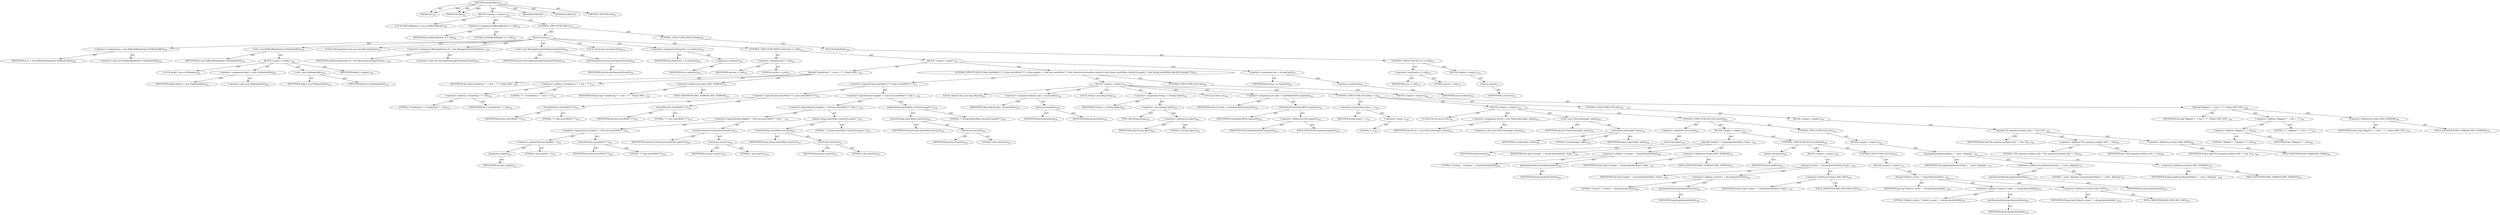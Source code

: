 digraph "createFolders" {  
"111669149699" [label = <(METHOD,createFolders)<SUB>325</SUB>> ]
"115964116995" [label = <(PARAM,this)<SUB>325</SUB>> ]
"115964117000" [label = <(PARAM,File file)<SUB>325</SUB>> ]
"25769803825" [label = <(BLOCK,&lt;empty&gt;,&lt;empty&gt;)<SUB>325</SUB>> ]
"94489280542" [label = <(LOCAL,BufferedReader in: java.io.BufferedReader)<SUB>326</SUB>> ]
"30064771354" [label = <(&lt;operator&gt;.assignment,BufferedReader in = null)<SUB>326</SUB>> ]
"68719476946" [label = <(IDENTIFIER,in,BufferedReader in = null)<SUB>326</SUB>> ]
"90194313277" [label = <(LITERAL,null,BufferedReader in = null)<SUB>326</SUB>> ]
"47244640290" [label = <(CONTROL_STRUCTURE,TRY,try)<SUB>327</SUB>> ]
"25769803826" [label = <(BLOCK,try,try)<SUB>327</SUB>> ]
"30064771355" [label = <(&lt;operator&gt;.assignment,in = new BufferedReader(new FileReader(file)))<SUB>328</SUB>> ]
"68719476947" [label = <(IDENTIFIER,in,in = new BufferedReader(new FileReader(file)))<SUB>328</SUB>> ]
"30064771356" [label = <(&lt;operator&gt;.alloc,new BufferedReader(new FileReader(file)))<SUB>328</SUB>> ]
"30064771357" [label = <(&lt;init&gt;,new BufferedReader(new FileReader(file)))<SUB>328</SUB>> ]
"68719476948" [label = <(IDENTIFIER,in,new BufferedReader(new FileReader(file)))<SUB>328</SUB>> ]
"25769803827" [label = <(BLOCK,&lt;empty&gt;,&lt;empty&gt;)<SUB>328</SUB>> ]
"94489280543" [label = <(LOCAL,$obj12: java.io.FileReader)<SUB>328</SUB>> ]
"30064771358" [label = <(&lt;operator&gt;.assignment,$obj12 = new FileReader(file))<SUB>328</SUB>> ]
"68719476949" [label = <(IDENTIFIER,$obj12,$obj12 = new FileReader(file))<SUB>328</SUB>> ]
"30064771359" [label = <(&lt;operator&gt;.alloc,new FileReader(file))<SUB>328</SUB>> ]
"30064771360" [label = <(&lt;init&gt;,new FileReader(file))<SUB>328</SUB>> ]
"68719476950" [label = <(IDENTIFIER,$obj12,new FileReader(file))<SUB>328</SUB>> ]
"68719476951" [label = <(IDENTIFIER,file,new FileReader(file))<SUB>328</SUB>> ]
"68719476952" [label = <(IDENTIFIER,$obj12,&lt;empty&gt;)<SUB>328</SUB>> ]
"94489280544" [label = <(LOCAL,MessageFormat mf: java.text.MessageFormat)<SUB>329</SUB>> ]
"30064771361" [label = <(&lt;operator&gt;.assignment,MessageFormat mf = new MessageFormat(getFilenam...)<SUB>329</SUB>> ]
"68719476953" [label = <(IDENTIFIER,mf,MessageFormat mf = new MessageFormat(getFilenam...)<SUB>329</SUB>> ]
"30064771362" [label = <(&lt;operator&gt;.alloc,new MessageFormat(getFilenameFormat()))<SUB>329</SUB>> ]
"30064771363" [label = <(&lt;init&gt;,new MessageFormat(getFilenameFormat()))<SUB>329</SUB>> ]
"68719476954" [label = <(IDENTIFIER,mf,new MessageFormat(getFilenameFormat()))<SUB>329</SUB>> ]
"30064771364" [label = <(getFilenameFormat,this.getFilenameFormat())<SUB>329</SUB>> ]
"68719476777" [label = <(IDENTIFIER,this,this.getFilenameFormat())<SUB>329</SUB>> ]
"94489280545" [label = <(LOCAL,String line: java.lang.String)<SUB>330</SUB>> ]
"30064771365" [label = <(&lt;operator&gt;.assignment,String line = in.readLine())<SUB>330</SUB>> ]
"68719476955" [label = <(IDENTIFIER,line,String line = in.readLine())<SUB>330</SUB>> ]
"30064771366" [label = <(readLine,in.readLine())<SUB>330</SUB>> ]
"68719476956" [label = <(IDENTIFIER,in,in.readLine())<SUB>330</SUB>> ]
"47244640291" [label = <(CONTROL_STRUCTURE,WHILE,while (line != null))<SUB>331</SUB>> ]
"30064771367" [label = <(&lt;operator&gt;.notEquals,line != null)<SUB>331</SUB>> ]
"68719476957" [label = <(IDENTIFIER,line,line != null)<SUB>331</SUB>> ]
"90194313278" [label = <(LITERAL,null,line != null)<SUB>331</SUB>> ]
"25769803828" [label = <(BLOCK,&lt;empty&gt;,&lt;empty&gt;)<SUB>331</SUB>> ]
"30064771368" [label = <(log,log(&quot;Considering \&quot;&quot; + line + &quot;\&quot;&quot;, Project.MSG...)<SUB>332</SUB>> ]
"68719476778" [label = <(IDENTIFIER,this,log(&quot;Considering \&quot;&quot; + line + &quot;\&quot;&quot;, Project.MSG...)<SUB>332</SUB>> ]
"30064771369" [label = <(&lt;operator&gt;.addition,&quot;Considering \&quot;&quot; + line + &quot;\&quot;&quot;)<SUB>332</SUB>> ]
"30064771370" [label = <(&lt;operator&gt;.addition,&quot;Considering \&quot;&quot; + line)<SUB>332</SUB>> ]
"90194313279" [label = <(LITERAL,&quot;Considering \&quot;&quot;,&quot;Considering \&quot;&quot; + line)<SUB>332</SUB>> ]
"68719476958" [label = <(IDENTIFIER,line,&quot;Considering \&quot;&quot; + line)<SUB>332</SUB>> ]
"90194313280" [label = <(LITERAL,&quot;\&quot;&quot;,&quot;Considering \&quot;&quot; + line + &quot;\&quot;&quot;)<SUB>332</SUB>> ]
"30064771371" [label = <(&lt;operator&gt;.fieldAccess,Project.MSG_VERBOSE)<SUB>332</SUB>> ]
"68719476959" [label = <(IDENTIFIER,Project,log(&quot;Considering \&quot;&quot; + line + &quot;\&quot;&quot;, Project.MSG...)<SUB>332</SUB>> ]
"55834574868" [label = <(FIELD_IDENTIFIER,MSG_VERBOSE,MSG_VERBOSE)<SUB>332</SUB>> ]
"47244640292" [label = <(CONTROL_STRUCTURE,IF,if (line.startsWith(&quot;\&quot;\\&quot;) || line.startsWith(&quot;\&quot;/&quot;) || (line.length() &gt; 3 &amp;&amp; line.startsWith(&quot;\&quot;&quot;) &amp;&amp; Character.isLetter(line.charAt(1)) &amp;&amp; String.valueOf(line.charAt(2)).equals(&quot;:&quot;) &amp;&amp; String.valueOf(line.charAt(3)).equals(&quot;\\&quot;))))<SUB>333</SUB>> ]
"30064771372" [label = <(&lt;operator&gt;.logicalOr,line.startsWith(&quot;\&quot;\\&quot;) || line.startsWith(&quot;\&quot;/...)<SUB>333</SUB>> ]
"30064771373" [label = <(&lt;operator&gt;.logicalOr,line.startsWith(&quot;\&quot;\\&quot;) || line.startsWith(&quot;\&quot;/&quot;))<SUB>333</SUB>> ]
"30064771374" [label = <(startsWith,line.startsWith(&quot;\&quot;\\&quot;))<SUB>333</SUB>> ]
"68719476960" [label = <(IDENTIFIER,line,line.startsWith(&quot;\&quot;\\&quot;))<SUB>333</SUB>> ]
"90194313281" [label = <(LITERAL,&quot;\&quot;\\&quot;,line.startsWith(&quot;\&quot;\\&quot;))<SUB>333</SUB>> ]
"30064771375" [label = <(startsWith,line.startsWith(&quot;\&quot;/&quot;))<SUB>334</SUB>> ]
"68719476961" [label = <(IDENTIFIER,line,line.startsWith(&quot;\&quot;/&quot;))<SUB>334</SUB>> ]
"90194313282" [label = <(LITERAL,&quot;\&quot;/&quot;,line.startsWith(&quot;\&quot;/&quot;))<SUB>334</SUB>> ]
"30064771376" [label = <(&lt;operator&gt;.logicalAnd,line.length() &gt; 3 &amp;&amp; line.startsWith(&quot;\&quot;&quot;) &amp;&amp; C...)<SUB>335</SUB>> ]
"30064771377" [label = <(&lt;operator&gt;.logicalAnd,line.length() &gt; 3 &amp;&amp; line.startsWith(&quot;\&quot;&quot;) &amp;&amp; C...)<SUB>335</SUB>> ]
"30064771378" [label = <(&lt;operator&gt;.logicalAnd,line.length() &gt; 3 &amp;&amp; line.startsWith(&quot;\&quot;&quot;) &amp;&amp; C...)<SUB>335</SUB>> ]
"30064771379" [label = <(&lt;operator&gt;.logicalAnd,line.length() &gt; 3 &amp;&amp; line.startsWith(&quot;\&quot;&quot;))<SUB>335</SUB>> ]
"30064771380" [label = <(&lt;operator&gt;.greaterThan,line.length() &gt; 3)<SUB>335</SUB>> ]
"30064771381" [label = <(length,line.length())<SUB>335</SUB>> ]
"68719476962" [label = <(IDENTIFIER,line,line.length())<SUB>335</SUB>> ]
"90194313283" [label = <(LITERAL,3,line.length() &gt; 3)<SUB>335</SUB>> ]
"30064771382" [label = <(startsWith,line.startsWith(&quot;\&quot;&quot;))<SUB>335</SUB>> ]
"68719476963" [label = <(IDENTIFIER,line,line.startsWith(&quot;\&quot;&quot;))<SUB>335</SUB>> ]
"90194313284" [label = <(LITERAL,&quot;\&quot;&quot;,line.startsWith(&quot;\&quot;&quot;))<SUB>335</SUB>> ]
"30064771383" [label = <(isLetter,Character.isLetter(line.charAt(1)))<SUB>336</SUB>> ]
"68719476964" [label = <(IDENTIFIER,Character,Character.isLetter(line.charAt(1)))<SUB>336</SUB>> ]
"30064771384" [label = <(charAt,line.charAt(1))<SUB>336</SUB>> ]
"68719476965" [label = <(IDENTIFIER,line,line.charAt(1))<SUB>336</SUB>> ]
"90194313285" [label = <(LITERAL,1,line.charAt(1))<SUB>336</SUB>> ]
"30064771385" [label = <(equals,String.valueOf(line.charAt(2)).equals(&quot;:&quot;))<SUB>337</SUB>> ]
"30064771386" [label = <(valueOf,String.valueOf(line.charAt(2)))<SUB>337</SUB>> ]
"68719476966" [label = <(IDENTIFIER,String,String.valueOf(line.charAt(2)))<SUB>337</SUB>> ]
"30064771387" [label = <(charAt,line.charAt(2))<SUB>337</SUB>> ]
"68719476967" [label = <(IDENTIFIER,line,line.charAt(2))<SUB>337</SUB>> ]
"90194313286" [label = <(LITERAL,2,line.charAt(2))<SUB>337</SUB>> ]
"90194313287" [label = <(LITERAL,&quot;:&quot;,String.valueOf(line.charAt(2)).equals(&quot;:&quot;))<SUB>337</SUB>> ]
"30064771388" [label = <(equals,String.valueOf(line.charAt(3)).equals(&quot;\\&quot;))<SUB>338</SUB>> ]
"30064771389" [label = <(valueOf,String.valueOf(line.charAt(3)))<SUB>338</SUB>> ]
"68719476968" [label = <(IDENTIFIER,String,String.valueOf(line.charAt(3)))<SUB>338</SUB>> ]
"30064771390" [label = <(charAt,line.charAt(3))<SUB>338</SUB>> ]
"68719476969" [label = <(IDENTIFIER,line,line.charAt(3))<SUB>338</SUB>> ]
"90194313288" [label = <(LITERAL,3,line.charAt(3))<SUB>338</SUB>> ]
"90194313289" [label = <(LITERAL,&quot;\\&quot;,String.valueOf(line.charAt(3)).equals(&quot;\\&quot;))<SUB>338</SUB>> ]
"25769803829" [label = <(BLOCK,&lt;empty&gt;,&lt;empty&gt;)<SUB>338</SUB>> ]
"94489280546" [label = <(LOCAL,Object[] objs: java.lang.Object[])<SUB>339</SUB>> ]
"30064771391" [label = <(&lt;operator&gt;.assignment,Object[] objs = mf.parse(line))<SUB>339</SUB>> ]
"68719476970" [label = <(IDENTIFIER,objs,Object[] objs = mf.parse(line))<SUB>339</SUB>> ]
"30064771392" [label = <(parse,mf.parse(line))<SUB>339</SUB>> ]
"68719476971" [label = <(IDENTIFIER,mf,mf.parse(line))<SUB>339</SUB>> ]
"68719476972" [label = <(IDENTIFIER,line,mf.parse(line))<SUB>339</SUB>> ]
"94489280547" [label = <(LOCAL,String f: java.lang.String)<SUB>340</SUB>> ]
"30064771393" [label = <(&lt;operator&gt;.assignment,String f = (String) objs[1])<SUB>340</SUB>> ]
"68719476973" [label = <(IDENTIFIER,f,String f = (String) objs[1])<SUB>340</SUB>> ]
"30064771394" [label = <(&lt;operator&gt;.cast,(String) objs[1])<SUB>340</SUB>> ]
"180388626435" [label = <(TYPE_REF,String,String)<SUB>340</SUB>> ]
"30064771395" [label = <(&lt;operator&gt;.indexAccess,objs[1])<SUB>340</SUB>> ]
"68719476974" [label = <(IDENTIFIER,objs,(String) objs[1])<SUB>340</SUB>> ]
"90194313290" [label = <(LITERAL,1,(String) objs[1])<SUB>340</SUB>> ]
"94489280548" [label = <(LOCAL,int index: int)<SUB>342</SUB>> ]
"30064771396" [label = <(&lt;operator&gt;.assignment,int index = f.lastIndexOf(File.separator))<SUB>342</SUB>> ]
"68719476975" [label = <(IDENTIFIER,index,int index = f.lastIndexOf(File.separator))<SUB>342</SUB>> ]
"30064771397" [label = <(lastIndexOf,f.lastIndexOf(File.separator))<SUB>342</SUB>> ]
"68719476976" [label = <(IDENTIFIER,f,f.lastIndexOf(File.separator))<SUB>342</SUB>> ]
"30064771398" [label = <(&lt;operator&gt;.fieldAccess,File.separator)<SUB>342</SUB>> ]
"68719476977" [label = <(IDENTIFIER,File,f.lastIndexOf(File.separator))<SUB>342</SUB>> ]
"55834574869" [label = <(FIELD_IDENTIFIER,separator,separator)<SUB>342</SUB>> ]
"47244640293" [label = <(CONTROL_STRUCTURE,IF,if (index &gt; -1))<SUB>343</SUB>> ]
"30064771399" [label = <(&lt;operator&gt;.greaterThan,index &gt; -1)<SUB>343</SUB>> ]
"68719476978" [label = <(IDENTIFIER,index,index &gt; -1)<SUB>343</SUB>> ]
"30064771400" [label = <(&lt;operator&gt;.minus,-1)<SUB>343</SUB>> ]
"90194313291" [label = <(LITERAL,1,-1)<SUB>343</SUB>> ]
"25769803830" [label = <(BLOCK,&lt;empty&gt;,&lt;empty&gt;)<SUB>343</SUB>> ]
"94489280549" [label = <(LOCAL,File dir: java.io.File)<SUB>344</SUB>> ]
"30064771401" [label = <(&lt;operator&gt;.assignment,File dir = new File(f.substring(0, index)))<SUB>344</SUB>> ]
"68719476979" [label = <(IDENTIFIER,dir,File dir = new File(f.substring(0, index)))<SUB>344</SUB>> ]
"30064771402" [label = <(&lt;operator&gt;.alloc,new File(f.substring(0, index)))<SUB>344</SUB>> ]
"30064771403" [label = <(&lt;init&gt;,new File(f.substring(0, index)))<SUB>344</SUB>> ]
"68719476980" [label = <(IDENTIFIER,dir,new File(f.substring(0, index)))<SUB>344</SUB>> ]
"30064771404" [label = <(substring,f.substring(0, index))<SUB>344</SUB>> ]
"68719476981" [label = <(IDENTIFIER,f,f.substring(0, index))<SUB>344</SUB>> ]
"90194313292" [label = <(LITERAL,0,f.substring(0, index))<SUB>344</SUB>> ]
"68719476982" [label = <(IDENTIFIER,index,f.substring(0, index))<SUB>344</SUB>> ]
"47244640294" [label = <(CONTROL_STRUCTURE,IF,if (!dir.exists()))<SUB>345</SUB>> ]
"30064771405" [label = <(&lt;operator&gt;.logicalNot,!dir.exists())<SUB>345</SUB>> ]
"30064771406" [label = <(exists,dir.exists())<SUB>345</SUB>> ]
"68719476983" [label = <(IDENTIFIER,dir,dir.exists())<SUB>345</SUB>> ]
"25769803831" [label = <(BLOCK,&lt;empty&gt;,&lt;empty&gt;)<SUB>345</SUB>> ]
"30064771407" [label = <(log,log(&quot;Creating &quot; + dir.getAbsolutePath(), Projec...)<SUB>346</SUB>> ]
"68719476779" [label = <(IDENTIFIER,this,log(&quot;Creating &quot; + dir.getAbsolutePath(), Projec...)<SUB>346</SUB>> ]
"30064771408" [label = <(&lt;operator&gt;.addition,&quot;Creating &quot; + dir.getAbsolutePath())<SUB>346</SUB>> ]
"90194313293" [label = <(LITERAL,&quot;Creating &quot;,&quot;Creating &quot; + dir.getAbsolutePath())<SUB>346</SUB>> ]
"30064771409" [label = <(getAbsolutePath,dir.getAbsolutePath())<SUB>346</SUB>> ]
"68719476984" [label = <(IDENTIFIER,dir,dir.getAbsolutePath())<SUB>346</SUB>> ]
"30064771410" [label = <(&lt;operator&gt;.fieldAccess,Project.MSG_VERBOSE)<SUB>347</SUB>> ]
"68719476985" [label = <(IDENTIFIER,Project,log(&quot;Creating &quot; + dir.getAbsolutePath(), Projec...)<SUB>347</SUB>> ]
"55834574870" [label = <(FIELD_IDENTIFIER,MSG_VERBOSE,MSG_VERBOSE)<SUB>347</SUB>> ]
"47244640295" [label = <(CONTROL_STRUCTURE,IF,if (dir.mkdirs()))<SUB>348</SUB>> ]
"30064771411" [label = <(mkdirs,dir.mkdirs())<SUB>348</SUB>> ]
"68719476986" [label = <(IDENTIFIER,dir,dir.mkdirs())<SUB>348</SUB>> ]
"25769803832" [label = <(BLOCK,&lt;empty&gt;,&lt;empty&gt;)<SUB>348</SUB>> ]
"30064771412" [label = <(log,log(&quot;Created &quot; + dir.getAbsolutePath(), Project...)<SUB>349</SUB>> ]
"68719476780" [label = <(IDENTIFIER,this,log(&quot;Created &quot; + dir.getAbsolutePath(), Project...)<SUB>349</SUB>> ]
"30064771413" [label = <(&lt;operator&gt;.addition,&quot;Created &quot; + dir.getAbsolutePath())<SUB>349</SUB>> ]
"90194313294" [label = <(LITERAL,&quot;Created &quot;,&quot;Created &quot; + dir.getAbsolutePath())<SUB>349</SUB>> ]
"30064771414" [label = <(getAbsolutePath,dir.getAbsolutePath())<SUB>349</SUB>> ]
"68719476987" [label = <(IDENTIFIER,dir,dir.getAbsolutePath())<SUB>349</SUB>> ]
"30064771415" [label = <(&lt;operator&gt;.fieldAccess,Project.MSG_INFO)<SUB>350</SUB>> ]
"68719476988" [label = <(IDENTIFIER,Project,log(&quot;Created &quot; + dir.getAbsolutePath(), Project...)<SUB>350</SUB>> ]
"55834574871" [label = <(FIELD_IDENTIFIER,MSG_INFO,MSG_INFO)<SUB>350</SUB>> ]
"47244640296" [label = <(CONTROL_STRUCTURE,ELSE,else)<SUB>351</SUB>> ]
"25769803833" [label = <(BLOCK,&lt;empty&gt;,&lt;empty&gt;)<SUB>351</SUB>> ]
"30064771416" [label = <(log,log(&quot;Failed to create &quot; + dir.getAbsolutePath()...)<SUB>352</SUB>> ]
"68719476781" [label = <(IDENTIFIER,this,log(&quot;Failed to create &quot; + dir.getAbsolutePath()...)<SUB>352</SUB>> ]
"30064771417" [label = <(&lt;operator&gt;.addition,&quot;Failed to create &quot; + dir.getAbsolutePath())<SUB>352</SUB>> ]
"90194313295" [label = <(LITERAL,&quot;Failed to create &quot;,&quot;Failed to create &quot; + dir.getAbsolutePath())<SUB>352</SUB>> ]
"30064771418" [label = <(getAbsolutePath,dir.getAbsolutePath())<SUB>353</SUB>> ]
"68719476989" [label = <(IDENTIFIER,dir,dir.getAbsolutePath())<SUB>353</SUB>> ]
"30064771419" [label = <(&lt;operator&gt;.fieldAccess,Project.MSG_INFO)<SUB>354</SUB>> ]
"68719476990" [label = <(IDENTIFIER,Project,log(&quot;Failed to create &quot; + dir.getAbsolutePath()...)<SUB>354</SUB>> ]
"55834574872" [label = <(FIELD_IDENTIFIER,MSG_INFO,MSG_INFO)<SUB>354</SUB>> ]
"47244640297" [label = <(CONTROL_STRUCTURE,ELSE,else)<SUB>356</SUB>> ]
"25769803834" [label = <(BLOCK,&lt;empty&gt;,&lt;empty&gt;)<SUB>356</SUB>> ]
"30064771420" [label = <(log,log(dir.getAbsolutePath() + &quot; exists. Skipping&quot;...)<SUB>357</SUB>> ]
"68719476782" [label = <(IDENTIFIER,this,log(dir.getAbsolutePath() + &quot; exists. Skipping&quot;...)<SUB>357</SUB>> ]
"30064771421" [label = <(&lt;operator&gt;.addition,dir.getAbsolutePath() + &quot; exists. Skipping&quot;)<SUB>357</SUB>> ]
"30064771422" [label = <(getAbsolutePath,dir.getAbsolutePath())<SUB>357</SUB>> ]
"68719476991" [label = <(IDENTIFIER,dir,dir.getAbsolutePath())<SUB>357</SUB>> ]
"90194313296" [label = <(LITERAL,&quot; exists. Skipping&quot;,dir.getAbsolutePath() + &quot; exists. Skipping&quot;)<SUB>357</SUB>> ]
"30064771423" [label = <(&lt;operator&gt;.fieldAccess,Project.MSG_VERBOSE)<SUB>358</SUB>> ]
"68719476992" [label = <(IDENTIFIER,Project,log(dir.getAbsolutePath() + &quot; exists. Skipping&quot;...)<SUB>358</SUB>> ]
"55834574873" [label = <(FIELD_IDENTIFIER,MSG_VERBOSE,MSG_VERBOSE)<SUB>358</SUB>> ]
"47244640298" [label = <(CONTROL_STRUCTURE,ELSE,else)<SUB>360</SUB>> ]
"25769803835" [label = <(BLOCK,&lt;empty&gt;,&lt;empty&gt;)<SUB>360</SUB>> ]
"30064771424" [label = <(log,log(&quot;File separator problem with &quot; + line, Proj...)<SUB>361</SUB>> ]
"68719476783" [label = <(IDENTIFIER,this,log(&quot;File separator problem with &quot; + line, Proj...)<SUB>361</SUB>> ]
"30064771425" [label = <(&lt;operator&gt;.addition,&quot;File separator problem with &quot; + line)<SUB>361</SUB>> ]
"90194313297" [label = <(LITERAL,&quot;File separator problem with &quot;,&quot;File separator problem with &quot; + line)<SUB>361</SUB>> ]
"68719476993" [label = <(IDENTIFIER,line,&quot;File separator problem with &quot; + line)<SUB>361</SUB>> ]
"30064771426" [label = <(&lt;operator&gt;.fieldAccess,Project.MSG_WARN)<SUB>362</SUB>> ]
"68719476994" [label = <(IDENTIFIER,Project,log(&quot;File separator problem with &quot; + line, Proj...)<SUB>362</SUB>> ]
"55834574874" [label = <(FIELD_IDENTIFIER,MSG_WARN,MSG_WARN)<SUB>362</SUB>> ]
"47244640299" [label = <(CONTROL_STRUCTURE,ELSE,else)<SUB>364</SUB>> ]
"25769803836" [label = <(BLOCK,&lt;empty&gt;,&lt;empty&gt;)<SUB>364</SUB>> ]
"30064771427" [label = <(log,log(&quot;Skipped \&quot;&quot; + line + &quot;\&quot;&quot;, Project.MSG_VER...)<SUB>365</SUB>> ]
"68719476784" [label = <(IDENTIFIER,this,log(&quot;Skipped \&quot;&quot; + line + &quot;\&quot;&quot;, Project.MSG_VER...)<SUB>365</SUB>> ]
"30064771428" [label = <(&lt;operator&gt;.addition,&quot;Skipped \&quot;&quot; + line + &quot;\&quot;&quot;)<SUB>365</SUB>> ]
"30064771429" [label = <(&lt;operator&gt;.addition,&quot;Skipped \&quot;&quot; + line)<SUB>365</SUB>> ]
"90194313298" [label = <(LITERAL,&quot;Skipped \&quot;&quot;,&quot;Skipped \&quot;&quot; + line)<SUB>365</SUB>> ]
"68719476995" [label = <(IDENTIFIER,line,&quot;Skipped \&quot;&quot; + line)<SUB>365</SUB>> ]
"90194313299" [label = <(LITERAL,&quot;\&quot;&quot;,&quot;Skipped \&quot;&quot; + line + &quot;\&quot;&quot;)<SUB>365</SUB>> ]
"30064771430" [label = <(&lt;operator&gt;.fieldAccess,Project.MSG_VERBOSE)<SUB>365</SUB>> ]
"68719476996" [label = <(IDENTIFIER,Project,log(&quot;Skipped \&quot;&quot; + line + &quot;\&quot;&quot;, Project.MSG_VER...)<SUB>365</SUB>> ]
"55834574875" [label = <(FIELD_IDENTIFIER,MSG_VERBOSE,MSG_VERBOSE)<SUB>365</SUB>> ]
"30064771431" [label = <(&lt;operator&gt;.assignment,line = in.readLine())<SUB>367</SUB>> ]
"68719476997" [label = <(IDENTIFIER,line,line = in.readLine())<SUB>367</SUB>> ]
"30064771432" [label = <(readLine,in.readLine())<SUB>367</SUB>> ]
"68719476998" [label = <(IDENTIFIER,in,in.readLine())<SUB>367</SUB>> ]
"47244640300" [label = <(CONTROL_STRUCTURE,FINALLY,finally)<SUB>369</SUB>> ]
"25769803837" [label = <(BLOCK,finally,finally)<SUB>369</SUB>> ]
"47244640301" [label = <(CONTROL_STRUCTURE,IF,if (in != null))<SUB>370</SUB>> ]
"30064771433" [label = <(&lt;operator&gt;.notEquals,in != null)<SUB>370</SUB>> ]
"68719476999" [label = <(IDENTIFIER,in,in != null)<SUB>370</SUB>> ]
"90194313300" [label = <(LITERAL,null,in != null)<SUB>370</SUB>> ]
"25769803838" [label = <(BLOCK,&lt;empty&gt;,&lt;empty&gt;)<SUB>370</SUB>> ]
"30064771434" [label = <(close,in.close())<SUB>371</SUB>> ]
"68719477000" [label = <(IDENTIFIER,in,in.close())<SUB>371</SUB>> ]
"133143986201" [label = <(MODIFIER,PRIVATE)> ]
"133143986202" [label = <(MODIFIER,VIRTUAL)> ]
"128849018883" [label = <(METHOD_RETURN,void)<SUB>325</SUB>> ]
  "111669149699" -> "115964116995"  [ label = "AST: "] 
  "111669149699" -> "115964117000"  [ label = "AST: "] 
  "111669149699" -> "25769803825"  [ label = "AST: "] 
  "111669149699" -> "133143986201"  [ label = "AST: "] 
  "111669149699" -> "133143986202"  [ label = "AST: "] 
  "111669149699" -> "128849018883"  [ label = "AST: "] 
  "25769803825" -> "94489280542"  [ label = "AST: "] 
  "25769803825" -> "30064771354"  [ label = "AST: "] 
  "25769803825" -> "47244640290"  [ label = "AST: "] 
  "30064771354" -> "68719476946"  [ label = "AST: "] 
  "30064771354" -> "90194313277"  [ label = "AST: "] 
  "47244640290" -> "25769803826"  [ label = "AST: "] 
  "47244640290" -> "47244640300"  [ label = "AST: "] 
  "25769803826" -> "30064771355"  [ label = "AST: "] 
  "25769803826" -> "30064771357"  [ label = "AST: "] 
  "25769803826" -> "94489280544"  [ label = "AST: "] 
  "25769803826" -> "30064771361"  [ label = "AST: "] 
  "25769803826" -> "30064771363"  [ label = "AST: "] 
  "25769803826" -> "94489280545"  [ label = "AST: "] 
  "25769803826" -> "30064771365"  [ label = "AST: "] 
  "25769803826" -> "47244640291"  [ label = "AST: "] 
  "30064771355" -> "68719476947"  [ label = "AST: "] 
  "30064771355" -> "30064771356"  [ label = "AST: "] 
  "30064771357" -> "68719476948"  [ label = "AST: "] 
  "30064771357" -> "25769803827"  [ label = "AST: "] 
  "25769803827" -> "94489280543"  [ label = "AST: "] 
  "25769803827" -> "30064771358"  [ label = "AST: "] 
  "25769803827" -> "30064771360"  [ label = "AST: "] 
  "25769803827" -> "68719476952"  [ label = "AST: "] 
  "30064771358" -> "68719476949"  [ label = "AST: "] 
  "30064771358" -> "30064771359"  [ label = "AST: "] 
  "30064771360" -> "68719476950"  [ label = "AST: "] 
  "30064771360" -> "68719476951"  [ label = "AST: "] 
  "30064771361" -> "68719476953"  [ label = "AST: "] 
  "30064771361" -> "30064771362"  [ label = "AST: "] 
  "30064771363" -> "68719476954"  [ label = "AST: "] 
  "30064771363" -> "30064771364"  [ label = "AST: "] 
  "30064771364" -> "68719476777"  [ label = "AST: "] 
  "30064771365" -> "68719476955"  [ label = "AST: "] 
  "30064771365" -> "30064771366"  [ label = "AST: "] 
  "30064771366" -> "68719476956"  [ label = "AST: "] 
  "47244640291" -> "30064771367"  [ label = "AST: "] 
  "47244640291" -> "25769803828"  [ label = "AST: "] 
  "30064771367" -> "68719476957"  [ label = "AST: "] 
  "30064771367" -> "90194313278"  [ label = "AST: "] 
  "25769803828" -> "30064771368"  [ label = "AST: "] 
  "25769803828" -> "47244640292"  [ label = "AST: "] 
  "25769803828" -> "30064771431"  [ label = "AST: "] 
  "30064771368" -> "68719476778"  [ label = "AST: "] 
  "30064771368" -> "30064771369"  [ label = "AST: "] 
  "30064771368" -> "30064771371"  [ label = "AST: "] 
  "30064771369" -> "30064771370"  [ label = "AST: "] 
  "30064771369" -> "90194313280"  [ label = "AST: "] 
  "30064771370" -> "90194313279"  [ label = "AST: "] 
  "30064771370" -> "68719476958"  [ label = "AST: "] 
  "30064771371" -> "68719476959"  [ label = "AST: "] 
  "30064771371" -> "55834574868"  [ label = "AST: "] 
  "47244640292" -> "30064771372"  [ label = "AST: "] 
  "47244640292" -> "25769803829"  [ label = "AST: "] 
  "47244640292" -> "47244640299"  [ label = "AST: "] 
  "30064771372" -> "30064771373"  [ label = "AST: "] 
  "30064771372" -> "30064771376"  [ label = "AST: "] 
  "30064771373" -> "30064771374"  [ label = "AST: "] 
  "30064771373" -> "30064771375"  [ label = "AST: "] 
  "30064771374" -> "68719476960"  [ label = "AST: "] 
  "30064771374" -> "90194313281"  [ label = "AST: "] 
  "30064771375" -> "68719476961"  [ label = "AST: "] 
  "30064771375" -> "90194313282"  [ label = "AST: "] 
  "30064771376" -> "30064771377"  [ label = "AST: "] 
  "30064771376" -> "30064771388"  [ label = "AST: "] 
  "30064771377" -> "30064771378"  [ label = "AST: "] 
  "30064771377" -> "30064771385"  [ label = "AST: "] 
  "30064771378" -> "30064771379"  [ label = "AST: "] 
  "30064771378" -> "30064771383"  [ label = "AST: "] 
  "30064771379" -> "30064771380"  [ label = "AST: "] 
  "30064771379" -> "30064771382"  [ label = "AST: "] 
  "30064771380" -> "30064771381"  [ label = "AST: "] 
  "30064771380" -> "90194313283"  [ label = "AST: "] 
  "30064771381" -> "68719476962"  [ label = "AST: "] 
  "30064771382" -> "68719476963"  [ label = "AST: "] 
  "30064771382" -> "90194313284"  [ label = "AST: "] 
  "30064771383" -> "68719476964"  [ label = "AST: "] 
  "30064771383" -> "30064771384"  [ label = "AST: "] 
  "30064771384" -> "68719476965"  [ label = "AST: "] 
  "30064771384" -> "90194313285"  [ label = "AST: "] 
  "30064771385" -> "30064771386"  [ label = "AST: "] 
  "30064771385" -> "90194313287"  [ label = "AST: "] 
  "30064771386" -> "68719476966"  [ label = "AST: "] 
  "30064771386" -> "30064771387"  [ label = "AST: "] 
  "30064771387" -> "68719476967"  [ label = "AST: "] 
  "30064771387" -> "90194313286"  [ label = "AST: "] 
  "30064771388" -> "30064771389"  [ label = "AST: "] 
  "30064771388" -> "90194313289"  [ label = "AST: "] 
  "30064771389" -> "68719476968"  [ label = "AST: "] 
  "30064771389" -> "30064771390"  [ label = "AST: "] 
  "30064771390" -> "68719476969"  [ label = "AST: "] 
  "30064771390" -> "90194313288"  [ label = "AST: "] 
  "25769803829" -> "94489280546"  [ label = "AST: "] 
  "25769803829" -> "30064771391"  [ label = "AST: "] 
  "25769803829" -> "94489280547"  [ label = "AST: "] 
  "25769803829" -> "30064771393"  [ label = "AST: "] 
  "25769803829" -> "94489280548"  [ label = "AST: "] 
  "25769803829" -> "30064771396"  [ label = "AST: "] 
  "25769803829" -> "47244640293"  [ label = "AST: "] 
  "30064771391" -> "68719476970"  [ label = "AST: "] 
  "30064771391" -> "30064771392"  [ label = "AST: "] 
  "30064771392" -> "68719476971"  [ label = "AST: "] 
  "30064771392" -> "68719476972"  [ label = "AST: "] 
  "30064771393" -> "68719476973"  [ label = "AST: "] 
  "30064771393" -> "30064771394"  [ label = "AST: "] 
  "30064771394" -> "180388626435"  [ label = "AST: "] 
  "30064771394" -> "30064771395"  [ label = "AST: "] 
  "30064771395" -> "68719476974"  [ label = "AST: "] 
  "30064771395" -> "90194313290"  [ label = "AST: "] 
  "30064771396" -> "68719476975"  [ label = "AST: "] 
  "30064771396" -> "30064771397"  [ label = "AST: "] 
  "30064771397" -> "68719476976"  [ label = "AST: "] 
  "30064771397" -> "30064771398"  [ label = "AST: "] 
  "30064771398" -> "68719476977"  [ label = "AST: "] 
  "30064771398" -> "55834574869"  [ label = "AST: "] 
  "47244640293" -> "30064771399"  [ label = "AST: "] 
  "47244640293" -> "25769803830"  [ label = "AST: "] 
  "47244640293" -> "47244640298"  [ label = "AST: "] 
  "30064771399" -> "68719476978"  [ label = "AST: "] 
  "30064771399" -> "30064771400"  [ label = "AST: "] 
  "30064771400" -> "90194313291"  [ label = "AST: "] 
  "25769803830" -> "94489280549"  [ label = "AST: "] 
  "25769803830" -> "30064771401"  [ label = "AST: "] 
  "25769803830" -> "30064771403"  [ label = "AST: "] 
  "25769803830" -> "47244640294"  [ label = "AST: "] 
  "30064771401" -> "68719476979"  [ label = "AST: "] 
  "30064771401" -> "30064771402"  [ label = "AST: "] 
  "30064771403" -> "68719476980"  [ label = "AST: "] 
  "30064771403" -> "30064771404"  [ label = "AST: "] 
  "30064771404" -> "68719476981"  [ label = "AST: "] 
  "30064771404" -> "90194313292"  [ label = "AST: "] 
  "30064771404" -> "68719476982"  [ label = "AST: "] 
  "47244640294" -> "30064771405"  [ label = "AST: "] 
  "47244640294" -> "25769803831"  [ label = "AST: "] 
  "47244640294" -> "47244640297"  [ label = "AST: "] 
  "30064771405" -> "30064771406"  [ label = "AST: "] 
  "30064771406" -> "68719476983"  [ label = "AST: "] 
  "25769803831" -> "30064771407"  [ label = "AST: "] 
  "25769803831" -> "47244640295"  [ label = "AST: "] 
  "30064771407" -> "68719476779"  [ label = "AST: "] 
  "30064771407" -> "30064771408"  [ label = "AST: "] 
  "30064771407" -> "30064771410"  [ label = "AST: "] 
  "30064771408" -> "90194313293"  [ label = "AST: "] 
  "30064771408" -> "30064771409"  [ label = "AST: "] 
  "30064771409" -> "68719476984"  [ label = "AST: "] 
  "30064771410" -> "68719476985"  [ label = "AST: "] 
  "30064771410" -> "55834574870"  [ label = "AST: "] 
  "47244640295" -> "30064771411"  [ label = "AST: "] 
  "47244640295" -> "25769803832"  [ label = "AST: "] 
  "47244640295" -> "47244640296"  [ label = "AST: "] 
  "30064771411" -> "68719476986"  [ label = "AST: "] 
  "25769803832" -> "30064771412"  [ label = "AST: "] 
  "30064771412" -> "68719476780"  [ label = "AST: "] 
  "30064771412" -> "30064771413"  [ label = "AST: "] 
  "30064771412" -> "30064771415"  [ label = "AST: "] 
  "30064771413" -> "90194313294"  [ label = "AST: "] 
  "30064771413" -> "30064771414"  [ label = "AST: "] 
  "30064771414" -> "68719476987"  [ label = "AST: "] 
  "30064771415" -> "68719476988"  [ label = "AST: "] 
  "30064771415" -> "55834574871"  [ label = "AST: "] 
  "47244640296" -> "25769803833"  [ label = "AST: "] 
  "25769803833" -> "30064771416"  [ label = "AST: "] 
  "30064771416" -> "68719476781"  [ label = "AST: "] 
  "30064771416" -> "30064771417"  [ label = "AST: "] 
  "30064771416" -> "30064771419"  [ label = "AST: "] 
  "30064771417" -> "90194313295"  [ label = "AST: "] 
  "30064771417" -> "30064771418"  [ label = "AST: "] 
  "30064771418" -> "68719476989"  [ label = "AST: "] 
  "30064771419" -> "68719476990"  [ label = "AST: "] 
  "30064771419" -> "55834574872"  [ label = "AST: "] 
  "47244640297" -> "25769803834"  [ label = "AST: "] 
  "25769803834" -> "30064771420"  [ label = "AST: "] 
  "30064771420" -> "68719476782"  [ label = "AST: "] 
  "30064771420" -> "30064771421"  [ label = "AST: "] 
  "30064771420" -> "30064771423"  [ label = "AST: "] 
  "30064771421" -> "30064771422"  [ label = "AST: "] 
  "30064771421" -> "90194313296"  [ label = "AST: "] 
  "30064771422" -> "68719476991"  [ label = "AST: "] 
  "30064771423" -> "68719476992"  [ label = "AST: "] 
  "30064771423" -> "55834574873"  [ label = "AST: "] 
  "47244640298" -> "25769803835"  [ label = "AST: "] 
  "25769803835" -> "30064771424"  [ label = "AST: "] 
  "30064771424" -> "68719476783"  [ label = "AST: "] 
  "30064771424" -> "30064771425"  [ label = "AST: "] 
  "30064771424" -> "30064771426"  [ label = "AST: "] 
  "30064771425" -> "90194313297"  [ label = "AST: "] 
  "30064771425" -> "68719476993"  [ label = "AST: "] 
  "30064771426" -> "68719476994"  [ label = "AST: "] 
  "30064771426" -> "55834574874"  [ label = "AST: "] 
  "47244640299" -> "25769803836"  [ label = "AST: "] 
  "25769803836" -> "30064771427"  [ label = "AST: "] 
  "30064771427" -> "68719476784"  [ label = "AST: "] 
  "30064771427" -> "30064771428"  [ label = "AST: "] 
  "30064771427" -> "30064771430"  [ label = "AST: "] 
  "30064771428" -> "30064771429"  [ label = "AST: "] 
  "30064771428" -> "90194313299"  [ label = "AST: "] 
  "30064771429" -> "90194313298"  [ label = "AST: "] 
  "30064771429" -> "68719476995"  [ label = "AST: "] 
  "30064771430" -> "68719476996"  [ label = "AST: "] 
  "30064771430" -> "55834574875"  [ label = "AST: "] 
  "30064771431" -> "68719476997"  [ label = "AST: "] 
  "30064771431" -> "30064771432"  [ label = "AST: "] 
  "30064771432" -> "68719476998"  [ label = "AST: "] 
  "47244640300" -> "25769803837"  [ label = "AST: "] 
  "25769803837" -> "47244640301"  [ label = "AST: "] 
  "47244640301" -> "30064771433"  [ label = "AST: "] 
  "47244640301" -> "25769803838"  [ label = "AST: "] 
  "30064771433" -> "68719476999"  [ label = "AST: "] 
  "30064771433" -> "90194313300"  [ label = "AST: "] 
  "25769803838" -> "30064771434"  [ label = "AST: "] 
  "30064771434" -> "68719477000"  [ label = "AST: "] 
  "111669149699" -> "115964116995"  [ label = "DDG: "] 
  "111669149699" -> "115964117000"  [ label = "DDG: "] 
}
